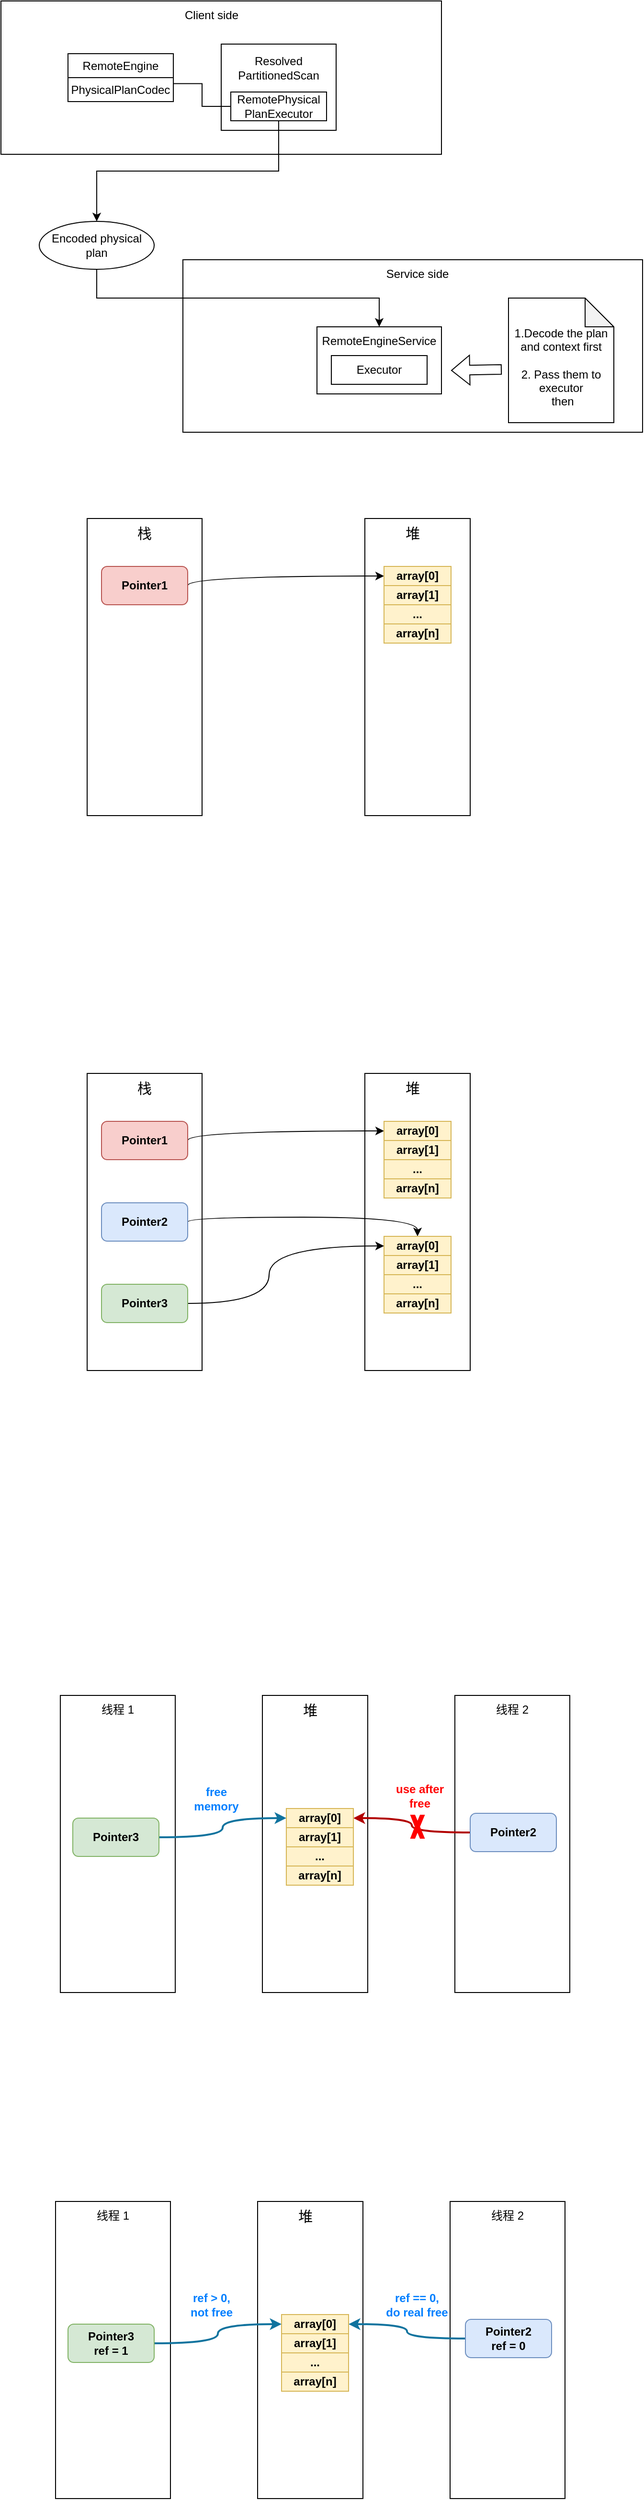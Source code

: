 <mxfile version="24.0.2" type="github">
  <diagram name="第 1 页" id="70xDTCp4IQkPO69VibeZ">
    <mxGraphModel dx="1414" dy="635" grid="0" gridSize="10" guides="1" tooltips="1" connect="1" arrows="1" fold="1" page="1" pageScale="1" pageWidth="827" pageHeight="1169" math="0" shadow="0">
      <root>
        <mxCell id="0" />
        <mxCell id="1" parent="0" />
        <mxCell id="eVmmj1NLvfO43Fu2ZoAp-78" value="" style="rounded=0;whiteSpace=wrap;html=1;" vertex="1" parent="1">
          <mxGeometry x="534" y="1838" width="120" height="310" as="geometry" />
        </mxCell>
        <mxCell id="eVmmj1NLvfO43Fu2ZoAp-3" value="" style="rounded=0;whiteSpace=wrap;html=1;" vertex="1" parent="1">
          <mxGeometry x="440" y="610" width="110" height="310" as="geometry" />
        </mxCell>
        <mxCell id="vCgPqWndhAU-b185812Y-34" value="" style="rounded=0;whiteSpace=wrap;html=1;" parent="1" vertex="1">
          <mxGeometry x="250" y="340" width="480" height="180" as="geometry" />
        </mxCell>
        <mxCell id="vCgPqWndhAU-b185812Y-26" value="" style="rounded=0;whiteSpace=wrap;html=1;" parent="1" vertex="1">
          <mxGeometry x="60" y="70" width="460" height="160" as="geometry" />
        </mxCell>
        <mxCell id="vCgPqWndhAU-b185812Y-1" value="" style="rounded=0;whiteSpace=wrap;html=1;" parent="1" vertex="1">
          <mxGeometry x="290" y="115" width="120" height="90" as="geometry" />
        </mxCell>
        <mxCell id="vCgPqWndhAU-b185812Y-2" value="&lt;div&gt;Resolved&lt;/div&gt;&lt;div&gt;PartitionedScan&lt;/div&gt;" style="text;html=1;strokeColor=none;fillColor=none;align=center;verticalAlign=middle;whiteSpace=wrap;rounded=0;" parent="1" vertex="1">
          <mxGeometry x="320" y="125" width="60" height="30" as="geometry" />
        </mxCell>
        <mxCell id="vCgPqWndhAU-b185812Y-20" style="edgeStyle=orthogonalEdgeStyle;rounded=0;orthogonalLoop=1;jettySize=auto;html=1;exitX=0;exitY=0.5;exitDx=0;exitDy=0;entryX=1;entryY=0.25;entryDx=0;entryDy=0;endArrow=none;endFill=0;" parent="1" source="vCgPqWndhAU-b185812Y-3" target="vCgPqWndhAU-b185812Y-19" edge="1">
          <mxGeometry relative="1" as="geometry" />
        </mxCell>
        <mxCell id="vCgPqWndhAU-b185812Y-3" value="" style="rounded=0;whiteSpace=wrap;html=1;" parent="1" vertex="1">
          <mxGeometry x="300" y="165" width="100" height="30" as="geometry" />
        </mxCell>
        <mxCell id="vCgPqWndhAU-b185812Y-22" style="edgeStyle=orthogonalEdgeStyle;rounded=0;orthogonalLoop=1;jettySize=auto;html=1;exitX=0.5;exitY=1;exitDx=0;exitDy=0;" parent="1" source="vCgPqWndhAU-b185812Y-4" target="vCgPqWndhAU-b185812Y-21" edge="1">
          <mxGeometry relative="1" as="geometry" />
        </mxCell>
        <mxCell id="vCgPqWndhAU-b185812Y-4" value="&lt;div&gt;RemotePhysical&lt;/div&gt;&lt;div&gt;PlanExecutor&lt;/div&gt;" style="text;html=1;strokeColor=none;fillColor=none;align=center;verticalAlign=middle;whiteSpace=wrap;rounded=0;" parent="1" vertex="1">
          <mxGeometry x="320" y="165" width="60" height="30" as="geometry" />
        </mxCell>
        <mxCell id="vCgPqWndhAU-b185812Y-16" value="RemoteEngine" style="rounded=0;whiteSpace=wrap;html=1;" parent="1" vertex="1">
          <mxGeometry x="130" y="125" width="110" height="25" as="geometry" />
        </mxCell>
        <mxCell id="vCgPqWndhAU-b185812Y-19" value="PhysicalPlanCodec" style="rounded=0;whiteSpace=wrap;html=1;" parent="1" vertex="1">
          <mxGeometry x="130" y="150" width="110" height="25" as="geometry" />
        </mxCell>
        <mxCell id="vCgPqWndhAU-b185812Y-27" style="edgeStyle=orthogonalEdgeStyle;rounded=0;orthogonalLoop=1;jettySize=auto;html=1;exitX=0.5;exitY=1;exitDx=0;exitDy=0;entryX=0.5;entryY=0;entryDx=0;entryDy=0;" parent="1" source="vCgPqWndhAU-b185812Y-21" target="vCgPqWndhAU-b185812Y-23" edge="1">
          <mxGeometry relative="1" as="geometry" />
        </mxCell>
        <mxCell id="vCgPqWndhAU-b185812Y-21" value="Encoded physical plan" style="ellipse;whiteSpace=wrap;html=1;" parent="1" vertex="1">
          <mxGeometry x="100" y="300" width="120" height="50" as="geometry" />
        </mxCell>
        <mxCell id="vCgPqWndhAU-b185812Y-23" value="" style="rounded=0;whiteSpace=wrap;html=1;" parent="1" vertex="1">
          <mxGeometry x="390" y="410" width="130" height="70" as="geometry" />
        </mxCell>
        <mxCell id="vCgPqWndhAU-b185812Y-28" value="Executor" style="rounded=0;whiteSpace=wrap;html=1;" parent="1" vertex="1">
          <mxGeometry x="405" y="440" width="100" height="30" as="geometry" />
        </mxCell>
        <mxCell id="vCgPqWndhAU-b185812Y-29" value="RemoteEngineService" style="text;html=1;strokeColor=none;fillColor=none;align=center;verticalAlign=middle;whiteSpace=wrap;rounded=0;" parent="1" vertex="1">
          <mxGeometry x="425" y="410" width="60" height="30" as="geometry" />
        </mxCell>
        <mxCell id="vCgPqWndhAU-b185812Y-31" value="&lt;div&gt;&lt;br&gt;&lt;/div&gt;&lt;div&gt;1.Decode the plan and context first&lt;/div&gt;&lt;div&gt;&lt;br&gt;&lt;/div&gt;&lt;div&gt;2. Pass them to executor&lt;br&gt;&lt;/div&gt;&amp;nbsp;then" style="shape=note;whiteSpace=wrap;html=1;backgroundOutline=1;darkOpacity=0.05;" parent="1" vertex="1">
          <mxGeometry x="590" y="380" width="110" height="130" as="geometry" />
        </mxCell>
        <mxCell id="vCgPqWndhAU-b185812Y-32" value="" style="shape=flexArrow;endArrow=classic;html=1;rounded=0;exitX=0.027;exitY=0.377;exitDx=0;exitDy=0;exitPerimeter=0;" parent="1" edge="1">
          <mxGeometry width="50" height="50" relative="1" as="geometry">
            <mxPoint x="582.97" y="454.5" as="sourcePoint" />
            <mxPoint x="530" y="455.49" as="targetPoint" />
          </mxGeometry>
        </mxCell>
        <mxCell id="vCgPqWndhAU-b185812Y-35" value="Client side" style="text;html=1;strokeColor=none;fillColor=none;align=center;verticalAlign=middle;whiteSpace=wrap;rounded=0;" parent="1" vertex="1">
          <mxGeometry x="250" y="70" width="60" height="30" as="geometry" />
        </mxCell>
        <mxCell id="vCgPqWndhAU-b185812Y-36" value="Service side" style="text;html=1;strokeColor=none;fillColor=none;align=center;verticalAlign=middle;whiteSpace=wrap;rounded=0;" parent="1" vertex="1">
          <mxGeometry x="460" y="340" width="70" height="30" as="geometry" />
        </mxCell>
        <mxCell id="eVmmj1NLvfO43Fu2ZoAp-1" value="" style="rounded=0;whiteSpace=wrap;html=1;" vertex="1" parent="1">
          <mxGeometry x="150" y="610" width="120" height="310" as="geometry" />
        </mxCell>
        <mxCell id="eVmmj1NLvfO43Fu2ZoAp-19" style="edgeStyle=orthogonalEdgeStyle;rounded=0;orthogonalLoop=1;jettySize=auto;html=1;exitX=1;exitY=0.5;exitDx=0;exitDy=0;entryX=0;entryY=0.5;entryDx=0;entryDy=0;curved=1;" edge="1" parent="1" source="eVmmj1NLvfO43Fu2ZoAp-2" target="eVmmj1NLvfO43Fu2ZoAp-4">
          <mxGeometry relative="1" as="geometry">
            <Array as="points">
              <mxPoint x="255" y="670" />
            </Array>
          </mxGeometry>
        </mxCell>
        <mxCell id="eVmmj1NLvfO43Fu2ZoAp-2" value="Pointer1" style="rounded=1;whiteSpace=wrap;html=1;fontStyle=1;fillColor=#f8cecc;strokeColor=#b85450;" vertex="1" parent="1">
          <mxGeometry x="165" y="660" width="90" height="40" as="geometry" />
        </mxCell>
        <mxCell id="eVmmj1NLvfO43Fu2ZoAp-4" value="array[0]" style="rounded=0;whiteSpace=wrap;html=1;fontStyle=1;fillColor=#fff2cc;strokeColor=#d6b656;" vertex="1" parent="1">
          <mxGeometry x="460" y="660" width="70" height="20" as="geometry" />
        </mxCell>
        <mxCell id="eVmmj1NLvfO43Fu2ZoAp-5" value="array[1]" style="rounded=0;whiteSpace=wrap;html=1;fontStyle=1;fillColor=#fff2cc;strokeColor=#d6b656;" vertex="1" parent="1">
          <mxGeometry x="460" y="680" width="70" height="20" as="geometry" />
        </mxCell>
        <mxCell id="eVmmj1NLvfO43Fu2ZoAp-6" value="..." style="rounded=0;whiteSpace=wrap;html=1;fontStyle=1;fillColor=#fff2cc;strokeColor=#d6b656;" vertex="1" parent="1">
          <mxGeometry x="460" y="700" width="70" height="20" as="geometry" />
        </mxCell>
        <mxCell id="eVmmj1NLvfO43Fu2ZoAp-7" value="array[n]" style="rounded=0;whiteSpace=wrap;html=1;fontStyle=1;fillColor=#fff2cc;strokeColor=#d6b656;" vertex="1" parent="1">
          <mxGeometry x="460" y="720" width="70" height="20" as="geometry" />
        </mxCell>
        <mxCell id="eVmmj1NLvfO43Fu2ZoAp-20" value="&lt;font style=&quot;font-size: 15px;&quot;&gt;栈&lt;/font&gt;" style="text;html=1;align=center;verticalAlign=middle;whiteSpace=wrap;rounded=0;" vertex="1" parent="1">
          <mxGeometry x="180" y="610" width="60" height="30" as="geometry" />
        </mxCell>
        <mxCell id="eVmmj1NLvfO43Fu2ZoAp-21" value="&lt;font style=&quot;font-size: 15px;&quot;&gt;堆&lt;/font&gt;" style="text;html=1;align=center;verticalAlign=middle;whiteSpace=wrap;rounded=0;" vertex="1" parent="1">
          <mxGeometry x="460" y="610" width="60" height="30" as="geometry" />
        </mxCell>
        <mxCell id="eVmmj1NLvfO43Fu2ZoAp-23" value="" style="rounded=0;whiteSpace=wrap;html=1;" vertex="1" parent="1">
          <mxGeometry x="440" y="1189" width="110" height="310" as="geometry" />
        </mxCell>
        <mxCell id="eVmmj1NLvfO43Fu2ZoAp-24" value="" style="rounded=0;whiteSpace=wrap;html=1;" vertex="1" parent="1">
          <mxGeometry x="150" y="1189" width="120" height="310" as="geometry" />
        </mxCell>
        <mxCell id="eVmmj1NLvfO43Fu2ZoAp-25" style="edgeStyle=orthogonalEdgeStyle;rounded=0;orthogonalLoop=1;jettySize=auto;html=1;exitX=1;exitY=0.5;exitDx=0;exitDy=0;entryX=0;entryY=0.5;entryDx=0;entryDy=0;curved=1;" edge="1" parent="1" source="eVmmj1NLvfO43Fu2ZoAp-26" target="eVmmj1NLvfO43Fu2ZoAp-27">
          <mxGeometry relative="1" as="geometry">
            <Array as="points">
              <mxPoint x="255" y="1249" />
            </Array>
          </mxGeometry>
        </mxCell>
        <mxCell id="eVmmj1NLvfO43Fu2ZoAp-26" value="Pointer1" style="rounded=1;whiteSpace=wrap;html=1;fontStyle=1;fillColor=#f8cecc;strokeColor=#b85450;" vertex="1" parent="1">
          <mxGeometry x="165" y="1239" width="90" height="40" as="geometry" />
        </mxCell>
        <mxCell id="eVmmj1NLvfO43Fu2ZoAp-27" value="array[0]" style="rounded=0;whiteSpace=wrap;html=1;fontStyle=1;fillColor=#fff2cc;strokeColor=#d6b656;" vertex="1" parent="1">
          <mxGeometry x="460" y="1239" width="70" height="20" as="geometry" />
        </mxCell>
        <mxCell id="eVmmj1NLvfO43Fu2ZoAp-28" value="array[1]" style="rounded=0;whiteSpace=wrap;html=1;fontStyle=1;fillColor=#fff2cc;strokeColor=#d6b656;" vertex="1" parent="1">
          <mxGeometry x="460" y="1259" width="70" height="20" as="geometry" />
        </mxCell>
        <mxCell id="eVmmj1NLvfO43Fu2ZoAp-29" value="..." style="rounded=0;whiteSpace=wrap;html=1;fontStyle=1;fillColor=#fff2cc;strokeColor=#d6b656;" vertex="1" parent="1">
          <mxGeometry x="460" y="1279" width="70" height="20" as="geometry" />
        </mxCell>
        <mxCell id="eVmmj1NLvfO43Fu2ZoAp-30" value="array[n]" style="rounded=0;whiteSpace=wrap;html=1;fontStyle=1;fillColor=#fff2cc;strokeColor=#d6b656;" vertex="1" parent="1">
          <mxGeometry x="460" y="1299" width="70" height="20" as="geometry" />
        </mxCell>
        <mxCell id="eVmmj1NLvfO43Fu2ZoAp-31" style="edgeStyle=orthogonalEdgeStyle;rounded=0;orthogonalLoop=1;jettySize=auto;html=1;exitX=1;exitY=0.5;exitDx=0;exitDy=0;entryX=0.5;entryY=0;entryDx=0;entryDy=0;curved=1;" edge="1" parent="1" source="eVmmj1NLvfO43Fu2ZoAp-32" target="eVmmj1NLvfO43Fu2ZoAp-33">
          <mxGeometry relative="1" as="geometry">
            <Array as="points">
              <mxPoint x="255" y="1339" />
              <mxPoint x="495" y="1339" />
            </Array>
          </mxGeometry>
        </mxCell>
        <mxCell id="eVmmj1NLvfO43Fu2ZoAp-32" value="Pointer2" style="rounded=1;whiteSpace=wrap;html=1;fontStyle=1;fillColor=#dae8fc;strokeColor=#6c8ebf;" vertex="1" parent="1">
          <mxGeometry x="165" y="1324" width="90" height="40" as="geometry" />
        </mxCell>
        <mxCell id="eVmmj1NLvfO43Fu2ZoAp-33" value="array[0]" style="rounded=0;whiteSpace=wrap;html=1;fontStyle=1;fillColor=#fff2cc;strokeColor=#d6b656;" vertex="1" parent="1">
          <mxGeometry x="460" y="1359" width="70" height="20" as="geometry" />
        </mxCell>
        <mxCell id="eVmmj1NLvfO43Fu2ZoAp-34" value="array[1]" style="rounded=0;whiteSpace=wrap;html=1;fontStyle=1;fillColor=#fff2cc;strokeColor=#d6b656;" vertex="1" parent="1">
          <mxGeometry x="460" y="1379" width="70" height="20" as="geometry" />
        </mxCell>
        <mxCell id="eVmmj1NLvfO43Fu2ZoAp-35" value="..." style="rounded=0;whiteSpace=wrap;html=1;fontStyle=1;fillColor=#fff2cc;strokeColor=#d6b656;" vertex="1" parent="1">
          <mxGeometry x="460" y="1399" width="70" height="20" as="geometry" />
        </mxCell>
        <mxCell id="eVmmj1NLvfO43Fu2ZoAp-36" value="array[n]" style="rounded=0;whiteSpace=wrap;html=1;fontStyle=1;fillColor=#fff2cc;strokeColor=#d6b656;" vertex="1" parent="1">
          <mxGeometry x="460" y="1419" width="70" height="20" as="geometry" />
        </mxCell>
        <mxCell id="eVmmj1NLvfO43Fu2ZoAp-37" style="edgeStyle=orthogonalEdgeStyle;rounded=0;orthogonalLoop=1;jettySize=auto;html=1;exitX=1;exitY=0.5;exitDx=0;exitDy=0;entryX=0;entryY=0.5;entryDx=0;entryDy=0;curved=1;" edge="1" parent="1" source="eVmmj1NLvfO43Fu2ZoAp-38" target="eVmmj1NLvfO43Fu2ZoAp-33">
          <mxGeometry relative="1" as="geometry">
            <Array as="points">
              <mxPoint x="340" y="1429" />
              <mxPoint x="340" y="1369" />
            </Array>
          </mxGeometry>
        </mxCell>
        <mxCell id="eVmmj1NLvfO43Fu2ZoAp-38" value="Pointer3" style="rounded=1;whiteSpace=wrap;html=1;fontStyle=1;fillColor=#d5e8d4;strokeColor=#82b366;" vertex="1" parent="1">
          <mxGeometry x="165" y="1409" width="90" height="40" as="geometry" />
        </mxCell>
        <mxCell id="eVmmj1NLvfO43Fu2ZoAp-39" value="&lt;font style=&quot;font-size: 15px;&quot;&gt;栈&lt;/font&gt;" style="text;html=1;align=center;verticalAlign=middle;whiteSpace=wrap;rounded=0;" vertex="1" parent="1">
          <mxGeometry x="180" y="1189" width="60" height="30" as="geometry" />
        </mxCell>
        <mxCell id="eVmmj1NLvfO43Fu2ZoAp-40" value="&lt;font style=&quot;font-size: 15px;&quot;&gt;堆&lt;/font&gt;" style="text;html=1;align=center;verticalAlign=middle;whiteSpace=wrap;rounded=0;" vertex="1" parent="1">
          <mxGeometry x="460" y="1189" width="60" height="30" as="geometry" />
        </mxCell>
        <mxCell id="eVmmj1NLvfO43Fu2ZoAp-60" value="" style="rounded=0;whiteSpace=wrap;html=1;" vertex="1" parent="1">
          <mxGeometry x="333" y="1838" width="110" height="310" as="geometry" />
        </mxCell>
        <mxCell id="eVmmj1NLvfO43Fu2ZoAp-61" value="" style="rounded=0;whiteSpace=wrap;html=1;" vertex="1" parent="1">
          <mxGeometry x="122" y="1838" width="120" height="310" as="geometry" />
        </mxCell>
        <mxCell id="eVmmj1NLvfO43Fu2ZoAp-82" style="edgeStyle=orthogonalEdgeStyle;rounded=0;orthogonalLoop=1;jettySize=auto;html=1;exitX=0;exitY=0.5;exitDx=0;exitDy=0;curved=1;fillColor=#e51400;strokeColor=#B20000;strokeWidth=2;" edge="1" parent="1" source="eVmmj1NLvfO43Fu2ZoAp-69" target="eVmmj1NLvfO43Fu2ZoAp-70">
          <mxGeometry relative="1" as="geometry" />
        </mxCell>
        <mxCell id="eVmmj1NLvfO43Fu2ZoAp-69" value="Pointer2" style="rounded=1;whiteSpace=wrap;html=1;fontStyle=1;fillColor=#dae8fc;strokeColor=#6c8ebf;" vertex="1" parent="1">
          <mxGeometry x="550" y="1961" width="90" height="40" as="geometry" />
        </mxCell>
        <mxCell id="eVmmj1NLvfO43Fu2ZoAp-70" value="array[0]" style="rounded=0;whiteSpace=wrap;html=1;fontStyle=1;fillColor=#fff2cc;strokeColor=#d6b656;" vertex="1" parent="1">
          <mxGeometry x="358" y="1956" width="70" height="20" as="geometry" />
        </mxCell>
        <mxCell id="eVmmj1NLvfO43Fu2ZoAp-71" value="array[1]" style="rounded=0;whiteSpace=wrap;html=1;fontStyle=1;fillColor=#fff2cc;strokeColor=#d6b656;" vertex="1" parent="1">
          <mxGeometry x="358" y="1976" width="70" height="20" as="geometry" />
        </mxCell>
        <mxCell id="eVmmj1NLvfO43Fu2ZoAp-72" value="..." style="rounded=0;whiteSpace=wrap;html=1;fontStyle=1;fillColor=#fff2cc;strokeColor=#d6b656;" vertex="1" parent="1">
          <mxGeometry x="358" y="1996" width="70" height="20" as="geometry" />
        </mxCell>
        <mxCell id="eVmmj1NLvfO43Fu2ZoAp-73" value="array[n]" style="rounded=0;whiteSpace=wrap;html=1;fontStyle=1;fillColor=#fff2cc;strokeColor=#d6b656;" vertex="1" parent="1">
          <mxGeometry x="358" y="2016" width="70" height="20" as="geometry" />
        </mxCell>
        <mxCell id="eVmmj1NLvfO43Fu2ZoAp-81" style="edgeStyle=orthogonalEdgeStyle;rounded=0;orthogonalLoop=1;jettySize=auto;html=1;exitX=1;exitY=0.5;exitDx=0;exitDy=0;entryX=0;entryY=0.5;entryDx=0;entryDy=0;curved=1;fillColor=#b1ddf0;strokeColor=#10739e;strokeWidth=2;" edge="1" parent="1" source="eVmmj1NLvfO43Fu2ZoAp-75" target="eVmmj1NLvfO43Fu2ZoAp-70">
          <mxGeometry relative="1" as="geometry" />
        </mxCell>
        <mxCell id="eVmmj1NLvfO43Fu2ZoAp-75" value="Pointer3" style="rounded=1;whiteSpace=wrap;html=1;fontStyle=1;fillColor=#d5e8d4;strokeColor=#82b366;" vertex="1" parent="1">
          <mxGeometry x="135" y="1966" width="90" height="40" as="geometry" />
        </mxCell>
        <mxCell id="eVmmj1NLvfO43Fu2ZoAp-76" value="线程 1" style="text;html=1;align=center;verticalAlign=middle;whiteSpace=wrap;rounded=0;" vertex="1" parent="1">
          <mxGeometry x="152" y="1838" width="60" height="30" as="geometry" />
        </mxCell>
        <mxCell id="eVmmj1NLvfO43Fu2ZoAp-77" value="&lt;font style=&quot;font-size: 15px;&quot;&gt;堆&lt;/font&gt;" style="text;html=1;align=center;verticalAlign=middle;whiteSpace=wrap;rounded=0;" vertex="1" parent="1">
          <mxGeometry x="353" y="1838" width="60" height="30" as="geometry" />
        </mxCell>
        <mxCell id="eVmmj1NLvfO43Fu2ZoAp-80" value="线程 2" style="text;html=1;align=center;verticalAlign=middle;whiteSpace=wrap;rounded=0;" vertex="1" parent="1">
          <mxGeometry x="564" y="1838" width="60" height="30" as="geometry" />
        </mxCell>
        <mxCell id="eVmmj1NLvfO43Fu2ZoAp-83" value="&lt;font color=&quot;#007fff&quot;&gt;&lt;b&gt;free memory&lt;/b&gt;&lt;/font&gt;" style="text;html=1;align=center;verticalAlign=middle;whiteSpace=wrap;rounded=0;fontColor=#66B2FF;" vertex="1" parent="1">
          <mxGeometry x="255" y="1931" width="60" height="30" as="geometry" />
        </mxCell>
        <mxCell id="eVmmj1NLvfO43Fu2ZoAp-84" value="&lt;font color=&quot;#ff0000&quot;&gt;&lt;b&gt;use after free&lt;br&gt;&lt;/b&gt;&lt;/font&gt;" style="text;html=1;align=center;verticalAlign=middle;whiteSpace=wrap;rounded=0;fontColor=#66B2FF;" vertex="1" parent="1">
          <mxGeometry x="470" y="1928" width="55" height="30" as="geometry" />
        </mxCell>
        <mxCell id="eVmmj1NLvfO43Fu2ZoAp-85" value="" style="verticalLabelPosition=bottom;verticalAlign=top;html=1;shape=mxgraph.basic.x;strokeColor=#FF0000;fillColor=#FF0000;" vertex="1" parent="1">
          <mxGeometry x="488" y="1963" width="14" height="24" as="geometry" />
        </mxCell>
        <mxCell id="eVmmj1NLvfO43Fu2ZoAp-88" value="" style="rounded=0;whiteSpace=wrap;html=1;" vertex="1" parent="1">
          <mxGeometry x="529" y="2366" width="120" height="310" as="geometry" />
        </mxCell>
        <mxCell id="eVmmj1NLvfO43Fu2ZoAp-89" value="" style="rounded=0;whiteSpace=wrap;html=1;" vertex="1" parent="1">
          <mxGeometry x="328" y="2366" width="110" height="310" as="geometry" />
        </mxCell>
        <mxCell id="eVmmj1NLvfO43Fu2ZoAp-90" value="" style="rounded=0;whiteSpace=wrap;html=1;" vertex="1" parent="1">
          <mxGeometry x="117" y="2366" width="120" height="310" as="geometry" />
        </mxCell>
        <mxCell id="eVmmj1NLvfO43Fu2ZoAp-91" style="edgeStyle=orthogonalEdgeStyle;rounded=0;orthogonalLoop=1;jettySize=auto;html=1;exitX=0;exitY=0.5;exitDx=0;exitDy=0;curved=1;fillColor=#b1ddf0;strokeColor=#10739E;strokeWidth=2;" edge="1" parent="1" source="eVmmj1NLvfO43Fu2ZoAp-92" target="eVmmj1NLvfO43Fu2ZoAp-93">
          <mxGeometry relative="1" as="geometry" />
        </mxCell>
        <mxCell id="eVmmj1NLvfO43Fu2ZoAp-92" value="Pointer2&lt;br&gt;ref = 0" style="rounded=1;whiteSpace=wrap;html=1;fontStyle=1;fillColor=#dae8fc;strokeColor=#6c8ebf;" vertex="1" parent="1">
          <mxGeometry x="545" y="2489" width="90" height="40" as="geometry" />
        </mxCell>
        <mxCell id="eVmmj1NLvfO43Fu2ZoAp-93" value="array[0]" style="rounded=0;whiteSpace=wrap;html=1;fontStyle=1;fillColor=#fff2cc;strokeColor=#d6b656;" vertex="1" parent="1">
          <mxGeometry x="353" y="2484" width="70" height="20" as="geometry" />
        </mxCell>
        <mxCell id="eVmmj1NLvfO43Fu2ZoAp-94" value="array[1]" style="rounded=0;whiteSpace=wrap;html=1;fontStyle=1;fillColor=#fff2cc;strokeColor=#d6b656;" vertex="1" parent="1">
          <mxGeometry x="353" y="2504" width="70" height="20" as="geometry" />
        </mxCell>
        <mxCell id="eVmmj1NLvfO43Fu2ZoAp-95" value="..." style="rounded=0;whiteSpace=wrap;html=1;fontStyle=1;fillColor=#fff2cc;strokeColor=#d6b656;" vertex="1" parent="1">
          <mxGeometry x="353" y="2524" width="70" height="20" as="geometry" />
        </mxCell>
        <mxCell id="eVmmj1NLvfO43Fu2ZoAp-96" value="array[n]" style="rounded=0;whiteSpace=wrap;html=1;fontStyle=1;fillColor=#fff2cc;strokeColor=#d6b656;" vertex="1" parent="1">
          <mxGeometry x="353" y="2544" width="70" height="20" as="geometry" />
        </mxCell>
        <mxCell id="eVmmj1NLvfO43Fu2ZoAp-97" style="edgeStyle=orthogonalEdgeStyle;rounded=0;orthogonalLoop=1;jettySize=auto;html=1;exitX=1;exitY=0.5;exitDx=0;exitDy=0;entryX=0;entryY=0.5;entryDx=0;entryDy=0;curved=1;fillColor=#b1ddf0;strokeColor=#10739e;strokeWidth=2;" edge="1" parent="1" source="eVmmj1NLvfO43Fu2ZoAp-98" target="eVmmj1NLvfO43Fu2ZoAp-93">
          <mxGeometry relative="1" as="geometry" />
        </mxCell>
        <mxCell id="eVmmj1NLvfO43Fu2ZoAp-98" value="Pointer3&lt;br&gt;ref = 1" style="rounded=1;whiteSpace=wrap;html=1;fontStyle=1;fillColor=#d5e8d4;strokeColor=#82b366;" vertex="1" parent="1">
          <mxGeometry x="130" y="2494" width="90" height="40" as="geometry" />
        </mxCell>
        <mxCell id="eVmmj1NLvfO43Fu2ZoAp-99" value="线程 1" style="text;html=1;align=center;verticalAlign=middle;whiteSpace=wrap;rounded=0;" vertex="1" parent="1">
          <mxGeometry x="147" y="2366" width="60" height="30" as="geometry" />
        </mxCell>
        <mxCell id="eVmmj1NLvfO43Fu2ZoAp-100" value="&lt;font style=&quot;font-size: 15px;&quot;&gt;堆&lt;/font&gt;" style="text;html=1;align=center;verticalAlign=middle;whiteSpace=wrap;rounded=0;" vertex="1" parent="1">
          <mxGeometry x="348" y="2366" width="60" height="30" as="geometry" />
        </mxCell>
        <mxCell id="eVmmj1NLvfO43Fu2ZoAp-101" value="线程 2" style="text;html=1;align=center;verticalAlign=middle;whiteSpace=wrap;rounded=0;" vertex="1" parent="1">
          <mxGeometry x="559" y="2366" width="60" height="30" as="geometry" />
        </mxCell>
        <mxCell id="eVmmj1NLvfO43Fu2ZoAp-102" value="&lt;div&gt;&lt;font color=&quot;#007fff&quot;&gt;&lt;b&gt;ref &amp;gt; 0,&lt;br&gt;not free&lt;br&gt;&lt;/b&gt;&lt;/font&gt;&lt;/div&gt;" style="text;html=1;align=center;verticalAlign=middle;whiteSpace=wrap;rounded=0;fontColor=#66B2FF;" vertex="1" parent="1">
          <mxGeometry x="250" y="2459" width="60" height="30" as="geometry" />
        </mxCell>
        <mxCell id="eVmmj1NLvfO43Fu2ZoAp-105" value="&lt;div&gt;&lt;font color=&quot;#007fff&quot;&gt;&lt;b&gt;ref == 0,&lt;br&gt;do real free&lt;br&gt;&lt;/b&gt;&lt;/font&gt;&lt;/div&gt;" style="text;html=1;align=center;verticalAlign=middle;whiteSpace=wrap;rounded=0;fontColor=#66B2FF;" vertex="1" parent="1">
          <mxGeometry x="460" y="2459" width="69" height="30" as="geometry" />
        </mxCell>
      </root>
    </mxGraphModel>
  </diagram>
</mxfile>
